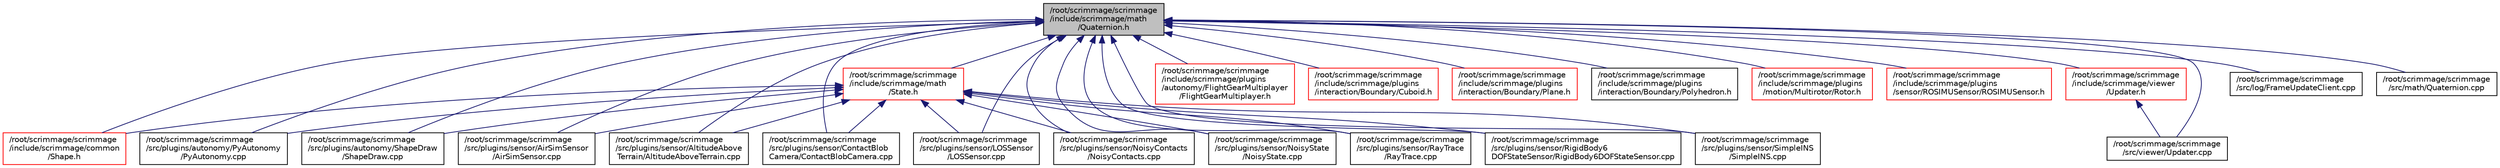 digraph "/root/scrimmage/scrimmage/include/scrimmage/math/Quaternion.h"
{
 // LATEX_PDF_SIZE
  edge [fontname="Helvetica",fontsize="10",labelfontname="Helvetica",labelfontsize="10"];
  node [fontname="Helvetica",fontsize="10",shape=record];
  Node1 [label="/root/scrimmage/scrimmage\l/include/scrimmage/math\l/Quaternion.h",height=0.2,width=0.4,color="black", fillcolor="grey75", style="filled", fontcolor="black",tooltip="Brief file description."];
  Node1 -> Node2 [dir="back",color="midnightblue",fontsize="10",style="solid",fontname="Helvetica"];
  Node2 [label="/root/scrimmage/scrimmage\l/include/scrimmage/common\l/Shape.h",height=0.2,width=0.4,color="red", fillcolor="white", style="filled",URL="$Shape_8h.html",tooltip="Brief file description."];
  Node1 -> Node10 [dir="back",color="midnightblue",fontsize="10",style="solid",fontname="Helvetica"];
  Node10 [label="/root/scrimmage/scrimmage\l/include/scrimmage/math\l/State.h",height=0.2,width=0.4,color="red", fillcolor="white", style="filled",URL="$State_8h.html",tooltip="Brief file description."];
  Node10 -> Node2 [dir="back",color="midnightblue",fontsize="10",style="solid",fontname="Helvetica"];
  Node10 -> Node99 [dir="back",color="midnightblue",fontsize="10",style="solid",fontname="Helvetica"];
  Node99 [label="/root/scrimmage/scrimmage\l/src/plugins/autonomy/PyAutonomy\l/PyAutonomy.cpp",height=0.2,width=0.4,color="black", fillcolor="white", style="filled",URL="$PyAutonomy_8cpp.html",tooltip="Brief file description."];
  Node10 -> Node105 [dir="back",color="midnightblue",fontsize="10",style="solid",fontname="Helvetica"];
  Node105 [label="/root/scrimmage/scrimmage\l/src/plugins/autonomy/ShapeDraw\l/ShapeDraw.cpp",height=0.2,width=0.4,color="black", fillcolor="white", style="filled",URL="$ShapeDraw_8cpp.html",tooltip="Brief file description."];
  Node10 -> Node150 [dir="back",color="midnightblue",fontsize="10",style="solid",fontname="Helvetica"];
  Node150 [label="/root/scrimmage/scrimmage\l/src/plugins/sensor/AirSimSensor\l/AirSimSensor.cpp",height=0.2,width=0.4,color="black", fillcolor="white", style="filled",URL="$AirSimSensor_8cpp.html",tooltip="Requests AirSim data over RPC and publishes it as SCRIMMAGE messages."];
  Node10 -> Node151 [dir="back",color="midnightblue",fontsize="10",style="solid",fontname="Helvetica"];
  Node151 [label="/root/scrimmage/scrimmage\l/src/plugins/sensor/AltitudeAbove\lTerrain/AltitudeAboveTerrain.cpp",height=0.2,width=0.4,color="black", fillcolor="white", style="filled",URL="$AltitudeAboveTerrain_8cpp.html",tooltip="Brief file description."];
  Node10 -> Node152 [dir="back",color="midnightblue",fontsize="10",style="solid",fontname="Helvetica"];
  Node152 [label="/root/scrimmage/scrimmage\l/src/plugins/sensor/ContactBlob\lCamera/ContactBlobCamera.cpp",height=0.2,width=0.4,color="black", fillcolor="white", style="filled",URL="$ContactBlobCamera_8cpp.html",tooltip="Brief file description."];
  Node10 -> Node154 [dir="back",color="midnightblue",fontsize="10",style="solid",fontname="Helvetica"];
  Node154 [label="/root/scrimmage/scrimmage\l/src/plugins/sensor/LOSSensor\l/LOSSensor.cpp",height=0.2,width=0.4,color="black", fillcolor="white", style="filled",URL="$LOSSensor_8cpp.html",tooltip="Brief file description."];
  Node10 -> Node30 [dir="back",color="midnightblue",fontsize="10",style="solid",fontname="Helvetica"];
  Node30 [label="/root/scrimmage/scrimmage\l/src/plugins/sensor/NoisyContacts\l/NoisyContacts.cpp",height=0.2,width=0.4,color="black", fillcolor="white", style="filled",URL="$NoisyContacts_8cpp.html",tooltip="Brief file description."];
  Node10 -> Node31 [dir="back",color="midnightblue",fontsize="10",style="solid",fontname="Helvetica"];
  Node31 [label="/root/scrimmage/scrimmage\l/src/plugins/sensor/NoisyState\l/NoisyState.cpp",height=0.2,width=0.4,color="black", fillcolor="white", style="filled",URL="$NoisyState_8cpp.html",tooltip="Brief file description."];
  Node10 -> Node155 [dir="back",color="midnightblue",fontsize="10",style="solid",fontname="Helvetica"];
  Node155 [label="/root/scrimmage/scrimmage\l/src/plugins/sensor/RayTrace\l/RayTrace.cpp",height=0.2,width=0.4,color="black", fillcolor="white", style="filled",URL="$RayTrace_8cpp.html",tooltip="Brief file description."];
  Node10 -> Node72 [dir="back",color="midnightblue",fontsize="10",style="solid",fontname="Helvetica"];
  Node72 [label="/root/scrimmage/scrimmage\l/src/plugins/sensor/RigidBody6\lDOFStateSensor/RigidBody6DOFStateSensor.cpp",height=0.2,width=0.4,color="black", fillcolor="white", style="filled",URL="$RigidBody6DOFStateSensor_8cpp.html",tooltip="Brief file description."];
  Node10 -> Node32 [dir="back",color="midnightblue",fontsize="10",style="solid",fontname="Helvetica"];
  Node32 [label="/root/scrimmage/scrimmage\l/src/plugins/sensor/SimpleINS\l/SimpleINS.cpp",height=0.2,width=0.4,color="black", fillcolor="white", style="filled",URL="$SimpleINS_8cpp.html",tooltip="Brief file description."];
  Node1 -> Node163 [dir="back",color="midnightblue",fontsize="10",style="solid",fontname="Helvetica"];
  Node163 [label="/root/scrimmage/scrimmage\l/include/scrimmage/plugins\l/autonomy/FlightGearMultiplayer\l/FlightGearMultiplayer.h",height=0.2,width=0.4,color="red", fillcolor="white", style="filled",URL="$FlightGearMultiplayer_8h.html",tooltip="Brief file description."];
  Node1 -> Node164 [dir="back",color="midnightblue",fontsize="10",style="solid",fontname="Helvetica"];
  Node164 [label="/root/scrimmage/scrimmage\l/include/scrimmage/plugins\l/interaction/Boundary/Cuboid.h",height=0.2,width=0.4,color="red", fillcolor="white", style="filled",URL="$Cuboid_8h.html",tooltip="Brief file description."];
  Node1 -> Node165 [dir="back",color="midnightblue",fontsize="10",style="solid",fontname="Helvetica"];
  Node165 [label="/root/scrimmage/scrimmage\l/include/scrimmage/plugins\l/interaction/Boundary/Plane.h",height=0.2,width=0.4,color="red", fillcolor="white", style="filled",URL="$Plane_8h.html",tooltip="Brief file description."];
  Node1 -> Node166 [dir="back",color="midnightblue",fontsize="10",style="solid",fontname="Helvetica"];
  Node166 [label="/root/scrimmage/scrimmage\l/include/scrimmage/plugins\l/interaction/Boundary/Polyhedron.h",height=0.2,width=0.4,color="black", fillcolor="white", style="filled",URL="$Polyhedron_8h.html",tooltip="Brief file description."];
  Node1 -> Node167 [dir="back",color="midnightblue",fontsize="10",style="solid",fontname="Helvetica"];
  Node167 [label="/root/scrimmage/scrimmage\l/include/scrimmage/plugins\l/motion/Multirotor/Rotor.h",height=0.2,width=0.4,color="red", fillcolor="white", style="filled",URL="$Rotor_8h.html",tooltip="Brief file description."];
  Node1 -> Node168 [dir="back",color="midnightblue",fontsize="10",style="solid",fontname="Helvetica"];
  Node168 [label="/root/scrimmage/scrimmage\l/include/scrimmage/plugins\l/sensor/ROSIMUSensor/ROSIMUSensor.h",height=0.2,width=0.4,color="red", fillcolor="white", style="filled",URL="$ROSIMUSensor_8h.html",tooltip="Brief file description."];
  Node1 -> Node169 [dir="back",color="midnightblue",fontsize="10",style="solid",fontname="Helvetica"];
  Node169 [label="/root/scrimmage/scrimmage\l/include/scrimmage/viewer\l/Updater.h",height=0.2,width=0.4,color="red", fillcolor="white", style="filled",URL="$Updater_8h.html",tooltip="Brief file description."];
  Node169 -> Node174 [dir="back",color="midnightblue",fontsize="10",style="solid",fontname="Helvetica"];
  Node174 [label="/root/scrimmage/scrimmage\l/src/viewer/Updater.cpp",height=0.2,width=0.4,color="black", fillcolor="white", style="filled",URL="$Updater_8cpp.html",tooltip="Brief file description."];
  Node1 -> Node175 [dir="back",color="midnightblue",fontsize="10",style="solid",fontname="Helvetica"];
  Node175 [label="/root/scrimmage/scrimmage\l/src/log/FrameUpdateClient.cpp",height=0.2,width=0.4,color="black", fillcolor="white", style="filled",URL="$FrameUpdateClient_8cpp.html",tooltip="Brief file description."];
  Node1 -> Node176 [dir="back",color="midnightblue",fontsize="10",style="solid",fontname="Helvetica"];
  Node176 [label="/root/scrimmage/scrimmage\l/src/math/Quaternion.cpp",height=0.2,width=0.4,color="black", fillcolor="white", style="filled",URL="$Quaternion_8cpp.html",tooltip="Brief file description."];
  Node1 -> Node99 [dir="back",color="midnightblue",fontsize="10",style="solid",fontname="Helvetica"];
  Node1 -> Node105 [dir="back",color="midnightblue",fontsize="10",style="solid",fontname="Helvetica"];
  Node1 -> Node150 [dir="back",color="midnightblue",fontsize="10",style="solid",fontname="Helvetica"];
  Node1 -> Node151 [dir="back",color="midnightblue",fontsize="10",style="solid",fontname="Helvetica"];
  Node1 -> Node152 [dir="back",color="midnightblue",fontsize="10",style="solid",fontname="Helvetica"];
  Node1 -> Node154 [dir="back",color="midnightblue",fontsize="10",style="solid",fontname="Helvetica"];
  Node1 -> Node30 [dir="back",color="midnightblue",fontsize="10",style="solid",fontname="Helvetica"];
  Node1 -> Node31 [dir="back",color="midnightblue",fontsize="10",style="solid",fontname="Helvetica"];
  Node1 -> Node155 [dir="back",color="midnightblue",fontsize="10",style="solid",fontname="Helvetica"];
  Node1 -> Node72 [dir="back",color="midnightblue",fontsize="10",style="solid",fontname="Helvetica"];
  Node1 -> Node32 [dir="back",color="midnightblue",fontsize="10",style="solid",fontname="Helvetica"];
  Node1 -> Node174 [dir="back",color="midnightblue",fontsize="10",style="solid",fontname="Helvetica"];
}
